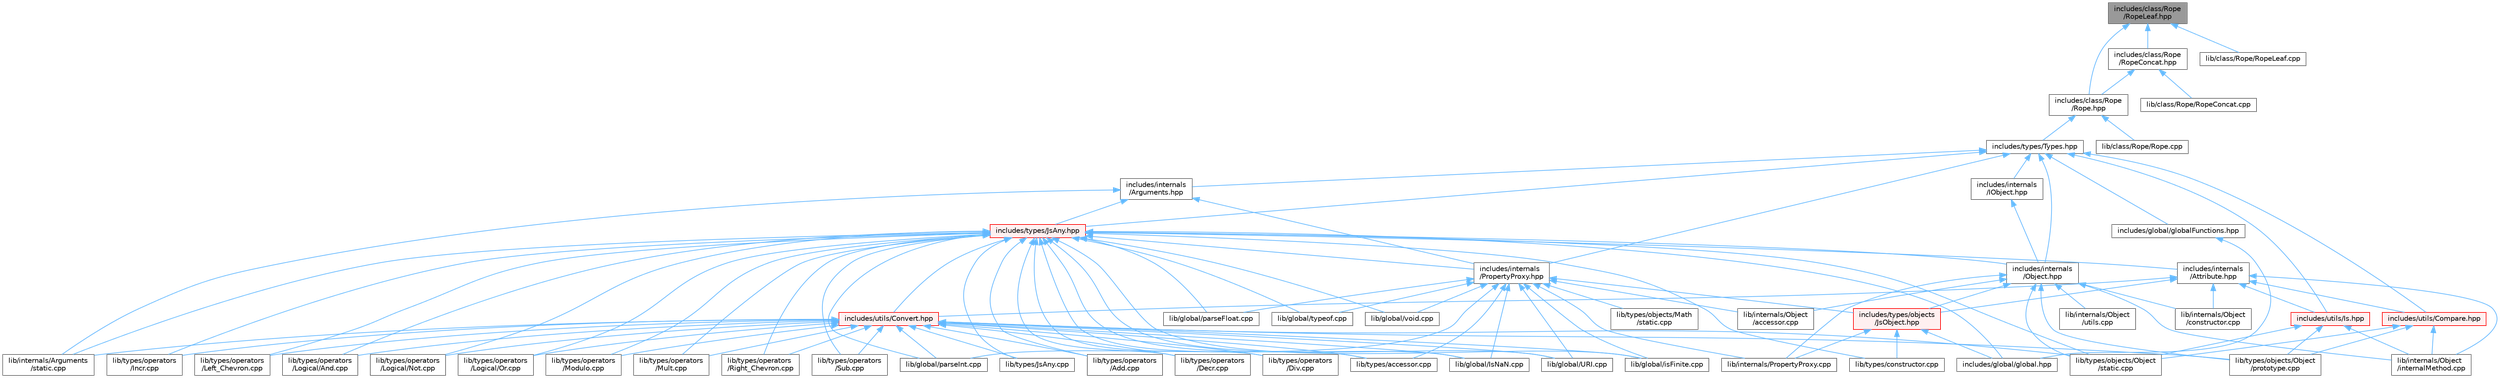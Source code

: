 digraph "includes/class/Rope/RopeLeaf.hpp"
{
 // LATEX_PDF_SIZE
  bgcolor="transparent";
  edge [fontname=Helvetica,fontsize=10,labelfontname=Helvetica,labelfontsize=10];
  node [fontname=Helvetica,fontsize=10,shape=box,height=0.2,width=0.4];
  Node1 [id="Node000001",label="includes/class/Rope\l/RopeLeaf.hpp",height=0.2,width=0.4,color="gray40", fillcolor="grey60", style="filled", fontcolor="black",tooltip=" "];
  Node1 -> Node2 [id="edge1_Node000001_Node000002",dir="back",color="steelblue1",style="solid",tooltip=" "];
  Node2 [id="Node000002",label="includes/class/Rope\l/Rope.hpp",height=0.2,width=0.4,color="grey40", fillcolor="white", style="filled",URL="$Rope_8hpp.html",tooltip=" "];
  Node2 -> Node3 [id="edge2_Node000002_Node000003",dir="back",color="steelblue1",style="solid",tooltip=" "];
  Node3 [id="Node000003",label="includes/types/Types.hpp",height=0.2,width=0.4,color="grey40", fillcolor="white", style="filled",URL="$Types_8hpp.html",tooltip=" "];
  Node3 -> Node4 [id="edge3_Node000003_Node000004",dir="back",color="steelblue1",style="solid",tooltip=" "];
  Node4 [id="Node000004",label="includes/global/globalFunctions.hpp",height=0.2,width=0.4,color="grey40", fillcolor="white", style="filled",URL="$globalFunctions_8hpp.html",tooltip=" "];
  Node4 -> Node5 [id="edge4_Node000004_Node000005",dir="back",color="steelblue1",style="solid",tooltip=" "];
  Node5 [id="Node000005",label="includes/global/global.hpp",height=0.2,width=0.4,color="grey40", fillcolor="white", style="filled",URL="$global_8hpp.html",tooltip=" "];
  Node3 -> Node6 [id="edge5_Node000003_Node000006",dir="back",color="steelblue1",style="solid",tooltip=" "];
  Node6 [id="Node000006",label="includes/internals\l/Arguments.hpp",height=0.2,width=0.4,color="grey40", fillcolor="white", style="filled",URL="$Arguments_8hpp.html",tooltip=" "];
  Node6 -> Node7 [id="edge6_Node000006_Node000007",dir="back",color="steelblue1",style="solid",tooltip=" "];
  Node7 [id="Node000007",label="includes/internals\l/PropertyProxy.hpp",height=0.2,width=0.4,color="grey40", fillcolor="white", style="filled",URL="$PropertyProxy_8hpp.html",tooltip=" "];
  Node7 -> Node8 [id="edge7_Node000007_Node000008",dir="back",color="steelblue1",style="solid",tooltip=" "];
  Node8 [id="Node000008",label="includes/types/objects\l/JsObject.hpp",height=0.2,width=0.4,color="red", fillcolor="#FFF0F0", style="filled",URL="$JsObject_8hpp.html",tooltip=" "];
  Node8 -> Node5 [id="edge8_Node000008_Node000005",dir="back",color="steelblue1",style="solid",tooltip=" "];
  Node8 -> Node16 [id="edge9_Node000008_Node000016",dir="back",color="steelblue1",style="solid",tooltip=" "];
  Node16 [id="Node000016",label="lib/internals/PropertyProxy.cpp",height=0.2,width=0.4,color="grey40", fillcolor="white", style="filled",URL="$PropertyProxy_8cpp.html",tooltip=" "];
  Node8 -> Node17 [id="edge10_Node000008_Node000017",dir="back",color="steelblue1",style="solid",tooltip=" "];
  Node17 [id="Node000017",label="lib/types/constructor.cpp",height=0.2,width=0.4,color="grey40", fillcolor="white", style="filled",URL="$types_2constructor_8cpp.html",tooltip=" "];
  Node7 -> Node23 [id="edge11_Node000007_Node000023",dir="back",color="steelblue1",style="solid",tooltip=" "];
  Node23 [id="Node000023",label="lib/global/IsNaN.cpp",height=0.2,width=0.4,color="grey40", fillcolor="white", style="filled",URL="$IsNaN_8cpp.html",tooltip=" "];
  Node7 -> Node24 [id="edge12_Node000007_Node000024",dir="back",color="steelblue1",style="solid",tooltip=" "];
  Node24 [id="Node000024",label="lib/global/URI.cpp",height=0.2,width=0.4,color="grey40", fillcolor="white", style="filled",URL="$URI_8cpp.html",tooltip=" "];
  Node7 -> Node25 [id="edge13_Node000007_Node000025",dir="back",color="steelblue1",style="solid",tooltip=" "];
  Node25 [id="Node000025",label="lib/global/isFinite.cpp",height=0.2,width=0.4,color="grey40", fillcolor="white", style="filled",URL="$isFinite_8cpp.html",tooltip=" "];
  Node7 -> Node26 [id="edge14_Node000007_Node000026",dir="back",color="steelblue1",style="solid",tooltip=" "];
  Node26 [id="Node000026",label="lib/global/parseFloat.cpp",height=0.2,width=0.4,color="grey40", fillcolor="white", style="filled",URL="$parseFloat_8cpp.html",tooltip=" "];
  Node7 -> Node27 [id="edge15_Node000007_Node000027",dir="back",color="steelblue1",style="solid",tooltip=" "];
  Node27 [id="Node000027",label="lib/global/parseInt.cpp",height=0.2,width=0.4,color="grey40", fillcolor="white", style="filled",URL="$parseInt_8cpp.html",tooltip=" "];
  Node7 -> Node28 [id="edge16_Node000007_Node000028",dir="back",color="steelblue1",style="solid",tooltip=" "];
  Node28 [id="Node000028",label="lib/global/typeof.cpp",height=0.2,width=0.4,color="grey40", fillcolor="white", style="filled",URL="$typeof_8cpp.html",tooltip=" "];
  Node7 -> Node29 [id="edge17_Node000007_Node000029",dir="back",color="steelblue1",style="solid",tooltip=" "];
  Node29 [id="Node000029",label="lib/global/void.cpp",height=0.2,width=0.4,color="grey40", fillcolor="white", style="filled",URL="$void_8cpp.html",tooltip=" "];
  Node7 -> Node30 [id="edge18_Node000007_Node000030",dir="back",color="steelblue1",style="solid",tooltip=" "];
  Node30 [id="Node000030",label="lib/internals/Object\l/accessor.cpp",height=0.2,width=0.4,color="grey40", fillcolor="white", style="filled",URL="$internals_2Object_2accessor_8cpp.html",tooltip=" "];
  Node7 -> Node16 [id="edge19_Node000007_Node000016",dir="back",color="steelblue1",style="solid",tooltip=" "];
  Node7 -> Node11 [id="edge20_Node000007_Node000011",dir="back",color="steelblue1",style="solid",tooltip=" "];
  Node11 [id="Node000011",label="lib/types/accessor.cpp",height=0.2,width=0.4,color="grey40", fillcolor="white", style="filled",URL="$types_2accessor_8cpp.html",tooltip=" "];
  Node7 -> Node31 [id="edge21_Node000007_Node000031",dir="back",color="steelblue1",style="solid",tooltip=" "];
  Node31 [id="Node000031",label="lib/types/objects/Math\l/static.cpp",height=0.2,width=0.4,color="grey40", fillcolor="white", style="filled",URL="$types_2objects_2Math_2static_8cpp.html",tooltip=" "];
  Node6 -> Node32 [id="edge22_Node000006_Node000032",dir="back",color="steelblue1",style="solid",tooltip=" "];
  Node32 [id="Node000032",label="includes/types/JsAny.hpp",height=0.2,width=0.4,color="red", fillcolor="#FFF0F0", style="filled",URL="$JsAny_8hpp.html",tooltip=" "];
  Node32 -> Node5 [id="edge23_Node000032_Node000005",dir="back",color="steelblue1",style="solid",tooltip=" "];
  Node32 -> Node33 [id="edge24_Node000032_Node000033",dir="back",color="steelblue1",style="solid",tooltip=" "];
  Node33 [id="Node000033",label="includes/internals\l/Attribute.hpp",height=0.2,width=0.4,color="grey40", fillcolor="white", style="filled",URL="$Attribute_8hpp.html",tooltip=" "];
  Node33 -> Node8 [id="edge25_Node000033_Node000008",dir="back",color="steelblue1",style="solid",tooltip=" "];
  Node33 -> Node34 [id="edge26_Node000033_Node000034",dir="back",color="steelblue1",style="solid",tooltip=" "];
  Node34 [id="Node000034",label="includes/utils/Compare.hpp",height=0.2,width=0.4,color="red", fillcolor="#FFF0F0", style="filled",URL="$Compare_8hpp.html",tooltip=" "];
  Node34 -> Node35 [id="edge27_Node000034_Node000035",dir="back",color="steelblue1",style="solid",tooltip=" "];
  Node35 [id="Node000035",label="lib/internals/Object\l/internalMethod.cpp",height=0.2,width=0.4,color="grey40", fillcolor="white", style="filled",URL="$internalMethod_8cpp.html",tooltip=" "];
  Node34 -> Node14 [id="edge28_Node000034_Node000014",dir="back",color="steelblue1",style="solid",tooltip=" "];
  Node14 [id="Node000014",label="lib/types/objects/Object\l/prototype.cpp",height=0.2,width=0.4,color="grey40", fillcolor="white", style="filled",URL="$prototype_8cpp.html",tooltip=" "];
  Node34 -> Node15 [id="edge29_Node000034_Node000015",dir="back",color="steelblue1",style="solid",tooltip=" "];
  Node15 [id="Node000015",label="lib/types/objects/Object\l/static.cpp",height=0.2,width=0.4,color="grey40", fillcolor="white", style="filled",URL="$types_2objects_2Object_2static_8cpp.html",tooltip=" "];
  Node33 -> Node37 [id="edge30_Node000033_Node000037",dir="back",color="steelblue1",style="solid",tooltip=" "];
  Node37 [id="Node000037",label="includes/utils/Convert.hpp",height=0.2,width=0.4,color="red", fillcolor="#FFF0F0", style="filled",URL="$Convert_8hpp.html",tooltip=" "];
  Node37 -> Node23 [id="edge31_Node000037_Node000023",dir="back",color="steelblue1",style="solid",tooltip=" "];
  Node37 -> Node24 [id="edge32_Node000037_Node000024",dir="back",color="steelblue1",style="solid",tooltip=" "];
  Node37 -> Node25 [id="edge33_Node000037_Node000025",dir="back",color="steelblue1",style="solid",tooltip=" "];
  Node37 -> Node27 [id="edge34_Node000037_Node000027",dir="back",color="steelblue1",style="solid",tooltip=" "];
  Node37 -> Node10 [id="edge35_Node000037_Node000010",dir="back",color="steelblue1",style="solid",tooltip=" "];
  Node10 [id="Node000010",label="lib/internals/Arguments\l/static.cpp",height=0.2,width=0.4,color="grey40", fillcolor="white", style="filled",URL="$internals_2Arguments_2static_8cpp.html",tooltip=" "];
  Node37 -> Node39 [id="edge36_Node000037_Node000039",dir="back",color="steelblue1",style="solid",tooltip=" "];
  Node39 [id="Node000039",label="lib/types/JsAny.cpp",height=0.2,width=0.4,color="grey40", fillcolor="white", style="filled",URL="$JsAny_8cpp.html",tooltip=" "];
  Node37 -> Node11 [id="edge37_Node000037_Node000011",dir="back",color="steelblue1",style="solid",tooltip=" "];
  Node37 -> Node14 [id="edge38_Node000037_Node000014",dir="back",color="steelblue1",style="solid",tooltip=" "];
  Node37 -> Node15 [id="edge39_Node000037_Node000015",dir="back",color="steelblue1",style="solid",tooltip=" "];
  Node37 -> Node40 [id="edge40_Node000037_Node000040",dir="back",color="steelblue1",style="solid",tooltip=" "];
  Node40 [id="Node000040",label="lib/types/operators\l/Add.cpp",height=0.2,width=0.4,color="grey40", fillcolor="white", style="filled",URL="$Add_8cpp.html",tooltip=" "];
  Node37 -> Node41 [id="edge41_Node000037_Node000041",dir="back",color="steelblue1",style="solid",tooltip=" "];
  Node41 [id="Node000041",label="lib/types/operators\l/Decr.cpp",height=0.2,width=0.4,color="grey40", fillcolor="white", style="filled",URL="$Decr_8cpp.html",tooltip=" "];
  Node37 -> Node42 [id="edge42_Node000037_Node000042",dir="back",color="steelblue1",style="solid",tooltip=" "];
  Node42 [id="Node000042",label="lib/types/operators\l/Div.cpp",height=0.2,width=0.4,color="grey40", fillcolor="white", style="filled",URL="$Div_8cpp.html",tooltip=" "];
  Node37 -> Node43 [id="edge43_Node000037_Node000043",dir="back",color="steelblue1",style="solid",tooltip=" "];
  Node43 [id="Node000043",label="lib/types/operators\l/Incr.cpp",height=0.2,width=0.4,color="grey40", fillcolor="white", style="filled",URL="$Incr_8cpp.html",tooltip=" "];
  Node37 -> Node44 [id="edge44_Node000037_Node000044",dir="back",color="steelblue1",style="solid",tooltip=" "];
  Node44 [id="Node000044",label="lib/types/operators\l/Left_Chevron.cpp",height=0.2,width=0.4,color="grey40", fillcolor="white", style="filled",URL="$Left__Chevron_8cpp.html",tooltip=" "];
  Node37 -> Node45 [id="edge45_Node000037_Node000045",dir="back",color="steelblue1",style="solid",tooltip=" "];
  Node45 [id="Node000045",label="lib/types/operators\l/Logical/And.cpp",height=0.2,width=0.4,color="grey40", fillcolor="white", style="filled",URL="$Logical_2And_8cpp.html",tooltip=" "];
  Node37 -> Node46 [id="edge46_Node000037_Node000046",dir="back",color="steelblue1",style="solid",tooltip=" "];
  Node46 [id="Node000046",label="lib/types/operators\l/Logical/Not.cpp",height=0.2,width=0.4,color="grey40", fillcolor="white", style="filled",URL="$Logical_2Not_8cpp.html",tooltip=" "];
  Node37 -> Node47 [id="edge47_Node000037_Node000047",dir="back",color="steelblue1",style="solid",tooltip=" "];
  Node47 [id="Node000047",label="lib/types/operators\l/Logical/Or.cpp",height=0.2,width=0.4,color="grey40", fillcolor="white", style="filled",URL="$Logical_2Or_8cpp.html",tooltip=" "];
  Node37 -> Node48 [id="edge48_Node000037_Node000048",dir="back",color="steelblue1",style="solid",tooltip=" "];
  Node48 [id="Node000048",label="lib/types/operators\l/Modulo.cpp",height=0.2,width=0.4,color="grey40", fillcolor="white", style="filled",URL="$Modulo_8cpp.html",tooltip=" "];
  Node37 -> Node49 [id="edge49_Node000037_Node000049",dir="back",color="steelblue1",style="solid",tooltip=" "];
  Node49 [id="Node000049",label="lib/types/operators\l/Mult.cpp",height=0.2,width=0.4,color="grey40", fillcolor="white", style="filled",URL="$Mult_8cpp.html",tooltip=" "];
  Node37 -> Node50 [id="edge50_Node000037_Node000050",dir="back",color="steelblue1",style="solid",tooltip=" "];
  Node50 [id="Node000050",label="lib/types/operators\l/Right_Chevron.cpp",height=0.2,width=0.4,color="grey40", fillcolor="white", style="filled",URL="$Right__Chevron_8cpp.html",tooltip=" "];
  Node37 -> Node51 [id="edge51_Node000037_Node000051",dir="back",color="steelblue1",style="solid",tooltip=" "];
  Node51 [id="Node000051",label="lib/types/operators\l/Sub.cpp",height=0.2,width=0.4,color="grey40", fillcolor="white", style="filled",URL="$Sub_8cpp.html",tooltip=" "];
  Node33 -> Node63 [id="edge52_Node000033_Node000063",dir="back",color="steelblue1",style="solid",tooltip=" "];
  Node63 [id="Node000063",label="includes/utils/Is.hpp",height=0.2,width=0.4,color="red", fillcolor="#FFF0F0", style="filled",URL="$Is_8hpp.html",tooltip=" "];
  Node63 -> Node35 [id="edge53_Node000063_Node000035",dir="back",color="steelblue1",style="solid",tooltip=" "];
  Node63 -> Node14 [id="edge54_Node000063_Node000014",dir="back",color="steelblue1",style="solid",tooltip=" "];
  Node63 -> Node15 [id="edge55_Node000063_Node000015",dir="back",color="steelblue1",style="solid",tooltip=" "];
  Node33 -> Node64 [id="edge56_Node000033_Node000064",dir="back",color="steelblue1",style="solid",tooltip=" "];
  Node64 [id="Node000064",label="lib/internals/Object\l/constructor.cpp",height=0.2,width=0.4,color="grey40", fillcolor="white", style="filled",URL="$internals_2Object_2constructor_8cpp.html",tooltip=" "];
  Node33 -> Node35 [id="edge57_Node000033_Node000035",dir="back",color="steelblue1",style="solid",tooltip=" "];
  Node32 -> Node65 [id="edge58_Node000032_Node000065",dir="back",color="steelblue1",style="solid",tooltip=" "];
  Node65 [id="Node000065",label="includes/internals\l/Object.hpp",height=0.2,width=0.4,color="grey40", fillcolor="white", style="filled",URL="$Object_8hpp.html",tooltip=" "];
  Node65 -> Node8 [id="edge59_Node000065_Node000008",dir="back",color="steelblue1",style="solid",tooltip=" "];
  Node65 -> Node30 [id="edge60_Node000065_Node000030",dir="back",color="steelblue1",style="solid",tooltip=" "];
  Node65 -> Node64 [id="edge61_Node000065_Node000064",dir="back",color="steelblue1",style="solid",tooltip=" "];
  Node65 -> Node35 [id="edge62_Node000065_Node000035",dir="back",color="steelblue1",style="solid",tooltip=" "];
  Node65 -> Node66 [id="edge63_Node000065_Node000066",dir="back",color="steelblue1",style="solid",tooltip=" "];
  Node66 [id="Node000066",label="lib/internals/Object\l/utils.cpp",height=0.2,width=0.4,color="grey40", fillcolor="white", style="filled",URL="$utils_8cpp.html",tooltip=" "];
  Node65 -> Node16 [id="edge64_Node000065_Node000016",dir="back",color="steelblue1",style="solid",tooltip=" "];
  Node65 -> Node14 [id="edge65_Node000065_Node000014",dir="back",color="steelblue1",style="solid",tooltip=" "];
  Node65 -> Node15 [id="edge66_Node000065_Node000015",dir="back",color="steelblue1",style="solid",tooltip=" "];
  Node32 -> Node7 [id="edge67_Node000032_Node000007",dir="back",color="steelblue1",style="solid",tooltip=" "];
  Node32 -> Node37 [id="edge68_Node000032_Node000037",dir="back",color="steelblue1",style="solid",tooltip=" "];
  Node32 -> Node23 [id="edge69_Node000032_Node000023",dir="back",color="steelblue1",style="solid",tooltip=" "];
  Node32 -> Node24 [id="edge70_Node000032_Node000024",dir="back",color="steelblue1",style="solid",tooltip=" "];
  Node32 -> Node25 [id="edge71_Node000032_Node000025",dir="back",color="steelblue1",style="solid",tooltip=" "];
  Node32 -> Node26 [id="edge72_Node000032_Node000026",dir="back",color="steelblue1",style="solid",tooltip=" "];
  Node32 -> Node27 [id="edge73_Node000032_Node000027",dir="back",color="steelblue1",style="solid",tooltip=" "];
  Node32 -> Node28 [id="edge74_Node000032_Node000028",dir="back",color="steelblue1",style="solid",tooltip=" "];
  Node32 -> Node29 [id="edge75_Node000032_Node000029",dir="back",color="steelblue1",style="solid",tooltip=" "];
  Node32 -> Node10 [id="edge76_Node000032_Node000010",dir="back",color="steelblue1",style="solid",tooltip=" "];
  Node32 -> Node39 [id="edge77_Node000032_Node000039",dir="back",color="steelblue1",style="solid",tooltip=" "];
  Node32 -> Node11 [id="edge78_Node000032_Node000011",dir="back",color="steelblue1",style="solid",tooltip=" "];
  Node32 -> Node17 [id="edge79_Node000032_Node000017",dir="back",color="steelblue1",style="solid",tooltip=" "];
  Node32 -> Node15 [id="edge80_Node000032_Node000015",dir="back",color="steelblue1",style="solid",tooltip=" "];
  Node32 -> Node40 [id="edge81_Node000032_Node000040",dir="back",color="steelblue1",style="solid",tooltip=" "];
  Node32 -> Node41 [id="edge82_Node000032_Node000041",dir="back",color="steelblue1",style="solid",tooltip=" "];
  Node32 -> Node42 [id="edge83_Node000032_Node000042",dir="back",color="steelblue1",style="solid",tooltip=" "];
  Node32 -> Node43 [id="edge84_Node000032_Node000043",dir="back",color="steelblue1",style="solid",tooltip=" "];
  Node32 -> Node44 [id="edge85_Node000032_Node000044",dir="back",color="steelblue1",style="solid",tooltip=" "];
  Node32 -> Node45 [id="edge86_Node000032_Node000045",dir="back",color="steelblue1",style="solid",tooltip=" "];
  Node32 -> Node46 [id="edge87_Node000032_Node000046",dir="back",color="steelblue1",style="solid",tooltip=" "];
  Node32 -> Node47 [id="edge88_Node000032_Node000047",dir="back",color="steelblue1",style="solid",tooltip=" "];
  Node32 -> Node48 [id="edge89_Node000032_Node000048",dir="back",color="steelblue1",style="solid",tooltip=" "];
  Node32 -> Node49 [id="edge90_Node000032_Node000049",dir="back",color="steelblue1",style="solid",tooltip=" "];
  Node32 -> Node50 [id="edge91_Node000032_Node000050",dir="back",color="steelblue1",style="solid",tooltip=" "];
  Node32 -> Node51 [id="edge92_Node000032_Node000051",dir="back",color="steelblue1",style="solid",tooltip=" "];
  Node6 -> Node10 [id="edge93_Node000006_Node000010",dir="back",color="steelblue1",style="solid",tooltip=" "];
  Node3 -> Node71 [id="edge94_Node000003_Node000071",dir="back",color="steelblue1",style="solid",tooltip=" "];
  Node71 [id="Node000071",label="includes/internals\l/IObject.hpp",height=0.2,width=0.4,color="grey40", fillcolor="white", style="filled",URL="$IObject_8hpp.html",tooltip=" "];
  Node71 -> Node65 [id="edge95_Node000071_Node000065",dir="back",color="steelblue1",style="solid",tooltip=" "];
  Node3 -> Node65 [id="edge96_Node000003_Node000065",dir="back",color="steelblue1",style="solid",tooltip=" "];
  Node3 -> Node7 [id="edge97_Node000003_Node000007",dir="back",color="steelblue1",style="solid",tooltip=" "];
  Node3 -> Node32 [id="edge98_Node000003_Node000032",dir="back",color="steelblue1",style="solid",tooltip=" "];
  Node3 -> Node34 [id="edge99_Node000003_Node000034",dir="back",color="steelblue1",style="solid",tooltip=" "];
  Node3 -> Node63 [id="edge100_Node000003_Node000063",dir="back",color="steelblue1",style="solid",tooltip=" "];
  Node2 -> Node72 [id="edge101_Node000002_Node000072",dir="back",color="steelblue1",style="solid",tooltip=" "];
  Node72 [id="Node000072",label="lib/class/Rope/Rope.cpp",height=0.2,width=0.4,color="grey40", fillcolor="white", style="filled",URL="$Rope_8cpp.html",tooltip=" "];
  Node1 -> Node73 [id="edge102_Node000001_Node000073",dir="back",color="steelblue1",style="solid",tooltip=" "];
  Node73 [id="Node000073",label="includes/class/Rope\l/RopeConcat.hpp",height=0.2,width=0.4,color="grey40", fillcolor="white", style="filled",URL="$RopeConcat_8hpp.html",tooltip=" "];
  Node73 -> Node2 [id="edge103_Node000073_Node000002",dir="back",color="steelblue1",style="solid",tooltip=" "];
  Node73 -> Node74 [id="edge104_Node000073_Node000074",dir="back",color="steelblue1",style="solid",tooltip=" "];
  Node74 [id="Node000074",label="lib/class/Rope/RopeConcat.cpp",height=0.2,width=0.4,color="grey40", fillcolor="white", style="filled",URL="$RopeConcat_8cpp.html",tooltip=" "];
  Node1 -> Node75 [id="edge105_Node000001_Node000075",dir="back",color="steelblue1",style="solid",tooltip=" "];
  Node75 [id="Node000075",label="lib/class/Rope/RopeLeaf.cpp",height=0.2,width=0.4,color="grey40", fillcolor="white", style="filled",URL="$RopeLeaf_8cpp.html",tooltip=" "];
}
